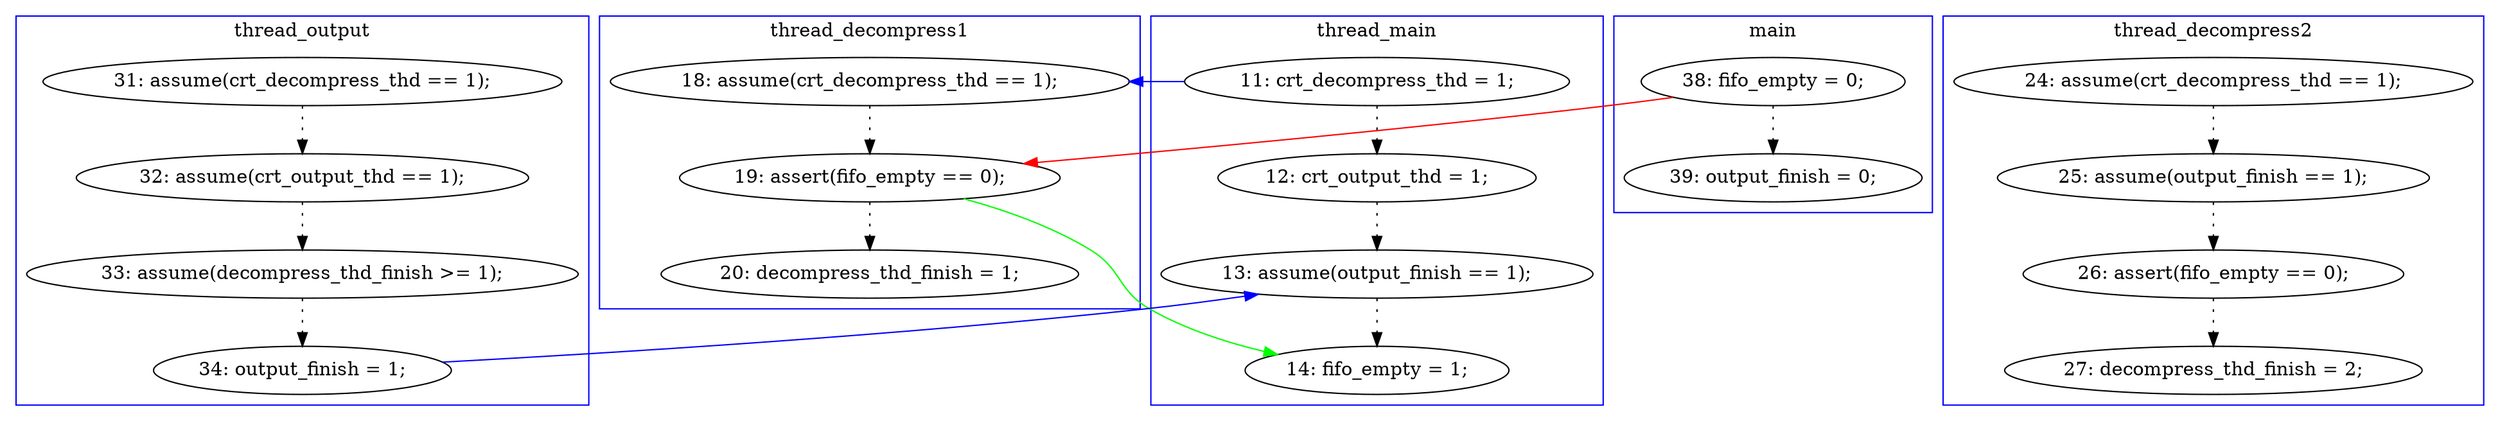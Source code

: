 digraph ProofObject {
	19 -> 21 [style = dotted, color = black]
	10 -> 31 [color = Green, constraint = false]
	27 -> 29 [style = dotted, color = black]
	21 -> 23 [style = dotted, color = black]
	2 -> 10 [color = Red, constraint = false]
	22 -> 27 [style = dotted, color = black]
	23 -> 24 [style = dotted, color = black]
	13 -> 25 [style = dotted, color = black]
	8 -> 13 [style = dotted, color = black]
	25 -> 31 [style = dotted, color = black]
	8 -> 9 [color = Blue, constraint = false]
	2 -> 3 [style = dotted, color = black]
	24 -> 25 [color = Blue, constraint = false]
	10 -> 11 [style = dotted, color = black]
	29 -> 33 [style = dotted, color = black]
	9 -> 10 [style = dotted, color = black]
	subgraph cluster0 {
		label = main
		color = blue
		3  [label = "39: output_finish = 0;"]
		2  [label = "38: fifo_empty = 0;"]
	}
	subgraph cluster2 {
		label = thread_decompress1
		color = blue
		10  [label = "19: assert(fifo_empty == 0);"]
		11  [label = "20: decompress_thd_finish = 1;"]
		9  [label = "18: assume(crt_decompress_thd == 1);"]
	}
	subgraph cluster4 {
		label = thread_output
		color = blue
		23  [label = "33: assume(decompress_thd_finish >= 1);"]
		21  [label = "32: assume(crt_output_thd == 1);"]
		24  [label = "34: output_finish = 1;"]
		19  [label = "31: assume(crt_decompress_thd == 1);"]
	}
	subgraph cluster3 {
		label = thread_decompress2
		color = blue
		33  [label = "27: decompress_thd_finish = 2;"]
		22  [label = "24: assume(crt_decompress_thd == 1);"]
		29  [label = "26: assert(fifo_empty == 0);"]
		27  [label = "25: assume(output_finish == 1);"]
	}
	subgraph cluster1 {
		label = thread_main
		color = blue
		25  [label = "13: assume(output_finish == 1);"]
		31  [label = "14: fifo_empty = 1;"]
		13  [label = "12: crt_output_thd = 1;"]
		8  [label = "11: crt_decompress_thd = 1;"]
	}
}